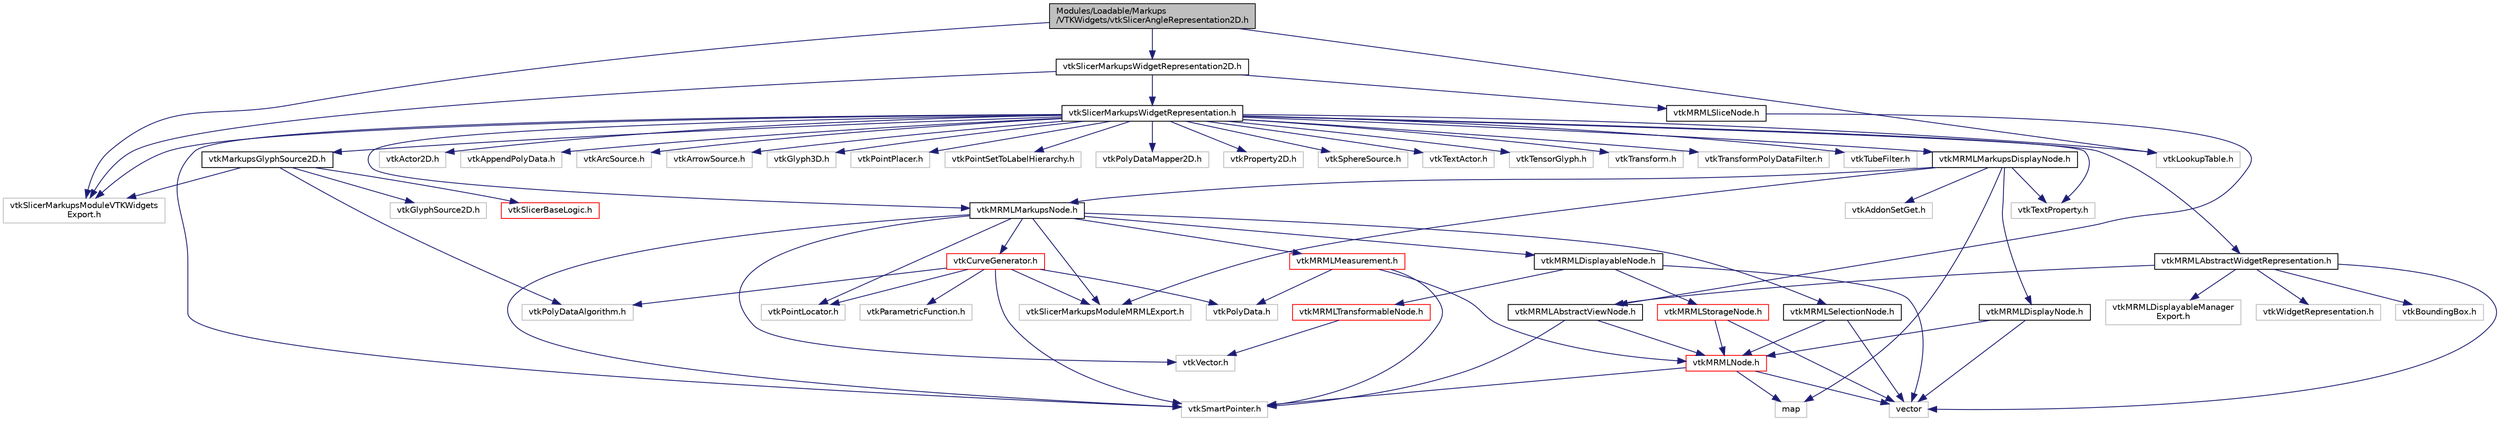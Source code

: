 digraph "Modules/Loadable/Markups/VTKWidgets/vtkSlicerAngleRepresentation2D.h"
{
  bgcolor="transparent";
  edge [fontname="Helvetica",fontsize="10",labelfontname="Helvetica",labelfontsize="10"];
  node [fontname="Helvetica",fontsize="10",shape=record];
  Node0 [label="Modules/Loadable/Markups\l/VTKWidgets/vtkSlicerAngleRepresentation2D.h",height=0.2,width=0.4,color="black", fillcolor="grey75", style="filled", fontcolor="black"];
  Node0 -> Node1 [color="midnightblue",fontsize="10",style="solid",fontname="Helvetica"];
  Node1 [label="vtkSlicerMarkupsModuleVTKWidgets\lExport.h",height=0.2,width=0.4,color="grey75"];
  Node0 -> Node2 [color="midnightblue",fontsize="10",style="solid",fontname="Helvetica"];
  Node2 [label="vtkSlicerMarkupsWidgetRepresentation2D.h",height=0.2,width=0.4,color="black",URL="$vtkSlicerMarkupsWidgetRepresentation2D_8h.html"];
  Node2 -> Node1 [color="midnightblue",fontsize="10",style="solid",fontname="Helvetica"];
  Node2 -> Node3 [color="midnightblue",fontsize="10",style="solid",fontname="Helvetica"];
  Node3 [label="vtkSlicerMarkupsWidgetRepresentation.h",height=0.2,width=0.4,color="black",URL="$vtkSlicerMarkupsWidgetRepresentation_8h.html"];
  Node3 -> Node1 [color="midnightblue",fontsize="10",style="solid",fontname="Helvetica"];
  Node3 -> Node4 [color="midnightblue",fontsize="10",style="solid",fontname="Helvetica"];
  Node4 [label="vtkMRMLAbstractWidgetRepresentation.h",height=0.2,width=0.4,color="black",URL="$vtkMRMLAbstractWidgetRepresentation_8h.html"];
  Node4 -> Node5 [color="midnightblue",fontsize="10",style="solid",fontname="Helvetica"];
  Node5 [label="vtkMRMLDisplayableManager\lExport.h",height=0.2,width=0.4,color="grey75"];
  Node4 -> Node6 [color="midnightblue",fontsize="10",style="solid",fontname="Helvetica"];
  Node6 [label="vtkWidgetRepresentation.h",height=0.2,width=0.4,color="grey75"];
  Node4 -> Node7 [color="midnightblue",fontsize="10",style="solid",fontname="Helvetica"];
  Node7 [label="vtkMRMLAbstractViewNode.h",height=0.2,width=0.4,color="black",URL="$vtkMRMLAbstractViewNode_8h.html"];
  Node7 -> Node8 [color="midnightblue",fontsize="10",style="solid",fontname="Helvetica"];
  Node8 [label="vtkSmartPointer.h",height=0.2,width=0.4,color="grey75"];
  Node7 -> Node9 [color="midnightblue",fontsize="10",style="solid",fontname="Helvetica"];
  Node9 [label="vtkMRMLNode.h",height=0.2,width=0.4,color="red",URL="$vtkMRMLNode_8h.html"];
  Node9 -> Node8 [color="midnightblue",fontsize="10",style="solid",fontname="Helvetica"];
  Node9 -> Node14 [color="midnightblue",fontsize="10",style="solid",fontname="Helvetica"];
  Node14 [label="map",height=0.2,width=0.4,color="grey75"];
  Node9 -> Node24 [color="midnightblue",fontsize="10",style="solid",fontname="Helvetica"];
  Node24 [label="vector",height=0.2,width=0.4,color="grey75"];
  Node4 -> Node24 [color="midnightblue",fontsize="10",style="solid",fontname="Helvetica"];
  Node4 -> Node25 [color="midnightblue",fontsize="10",style="solid",fontname="Helvetica"];
  Node25 [label="vtkBoundingBox.h",height=0.2,width=0.4,color="grey75"];
  Node3 -> Node26 [color="midnightblue",fontsize="10",style="solid",fontname="Helvetica"];
  Node26 [label="vtkMRMLMarkupsDisplayNode.h",height=0.2,width=0.4,color="black",URL="$vtkMRMLMarkupsDisplayNode_8h.html"];
  Node26 -> Node27 [color="midnightblue",fontsize="10",style="solid",fontname="Helvetica"];
  Node27 [label="vtkSlicerMarkupsModuleMRMLExport.h",height=0.2,width=0.4,color="grey75"];
  Node26 -> Node28 [color="midnightblue",fontsize="10",style="solid",fontname="Helvetica"];
  Node28 [label="vtkMRMLDisplayNode.h",height=0.2,width=0.4,color="black",URL="$vtkMRMLDisplayNode_8h.html"];
  Node28 -> Node9 [color="midnightblue",fontsize="10",style="solid",fontname="Helvetica"];
  Node28 -> Node24 [color="midnightblue",fontsize="10",style="solid",fontname="Helvetica"];
  Node26 -> Node29 [color="midnightblue",fontsize="10",style="solid",fontname="Helvetica"];
  Node29 [label="vtkMRMLMarkupsNode.h",height=0.2,width=0.4,color="black",URL="$vtkMRMLMarkupsNode_8h.html"];
  Node29 -> Node30 [color="midnightblue",fontsize="10",style="solid",fontname="Helvetica"];
  Node30 [label="vtkMRMLDisplayableNode.h",height=0.2,width=0.4,color="black",URL="$vtkMRMLDisplayableNode_8h.html"];
  Node30 -> Node31 [color="midnightblue",fontsize="10",style="solid",fontname="Helvetica"];
  Node31 [label="vtkMRMLStorageNode.h",height=0.2,width=0.4,color="red",URL="$vtkMRMLStorageNode_8h.html"];
  Node31 -> Node9 [color="midnightblue",fontsize="10",style="solid",fontname="Helvetica"];
  Node31 -> Node24 [color="midnightblue",fontsize="10",style="solid",fontname="Helvetica"];
  Node30 -> Node33 [color="midnightblue",fontsize="10",style="solid",fontname="Helvetica"];
  Node33 [label="vtkMRMLTransformableNode.h",height=0.2,width=0.4,color="red",URL="$vtkMRMLTransformableNode_8h.html"];
  Node33 -> Node35 [color="midnightblue",fontsize="10",style="solid",fontname="Helvetica"];
  Node35 [label="vtkVector.h",height=0.2,width=0.4,color="grey75"];
  Node30 -> Node24 [color="midnightblue",fontsize="10",style="solid",fontname="Helvetica"];
  Node29 -> Node36 [color="midnightblue",fontsize="10",style="solid",fontname="Helvetica"];
  Node36 [label="vtkCurveGenerator.h",height=0.2,width=0.4,color="red",URL="$vtkCurveGenerator_8h.html"];
  Node36 -> Node37 [color="midnightblue",fontsize="10",style="solid",fontname="Helvetica"];
  Node37 [label="vtkParametricFunction.h",height=0.2,width=0.4,color="grey75"];
  Node36 -> Node38 [color="midnightblue",fontsize="10",style="solid",fontname="Helvetica"];
  Node38 [label="vtkPointLocator.h",height=0.2,width=0.4,color="grey75"];
  Node36 -> Node39 [color="midnightblue",fontsize="10",style="solid",fontname="Helvetica"];
  Node39 [label="vtkPolyData.h",height=0.2,width=0.4,color="grey75"];
  Node36 -> Node40 [color="midnightblue",fontsize="10",style="solid",fontname="Helvetica"];
  Node40 [label="vtkPolyDataAlgorithm.h",height=0.2,width=0.4,color="grey75"];
  Node36 -> Node8 [color="midnightblue",fontsize="10",style="solid",fontname="Helvetica"];
  Node36 -> Node27 [color="midnightblue",fontsize="10",style="solid",fontname="Helvetica"];
  Node29 -> Node42 [color="midnightblue",fontsize="10",style="solid",fontname="Helvetica"];
  Node42 [label="vtkMRMLMeasurement.h",height=0.2,width=0.4,color="red",URL="$vtkMRMLMeasurement_8h.html"];
  Node42 -> Node9 [color="midnightblue",fontsize="10",style="solid",fontname="Helvetica"];
  Node42 -> Node39 [color="midnightblue",fontsize="10",style="solid",fontname="Helvetica"];
  Node42 -> Node8 [color="midnightblue",fontsize="10",style="solid",fontname="Helvetica"];
  Node29 -> Node45 [color="midnightblue",fontsize="10",style="solid",fontname="Helvetica"];
  Node45 [label="vtkMRMLSelectionNode.h",height=0.2,width=0.4,color="black",URL="$vtkMRMLSelectionNode_8h.html"];
  Node45 -> Node9 [color="midnightblue",fontsize="10",style="solid",fontname="Helvetica"];
  Node45 -> Node24 [color="midnightblue",fontsize="10",style="solid",fontname="Helvetica"];
  Node29 -> Node27 [color="midnightblue",fontsize="10",style="solid",fontname="Helvetica"];
  Node29 -> Node38 [color="midnightblue",fontsize="10",style="solid",fontname="Helvetica"];
  Node29 -> Node8 [color="midnightblue",fontsize="10",style="solid",fontname="Helvetica"];
  Node29 -> Node35 [color="midnightblue",fontsize="10",style="solid",fontname="Helvetica"];
  Node26 -> Node46 [color="midnightblue",fontsize="10",style="solid",fontname="Helvetica"];
  Node46 [label="vtkAddonSetGet.h",height=0.2,width=0.4,color="grey75"];
  Node26 -> Node14 [color="midnightblue",fontsize="10",style="solid",fontname="Helvetica"];
  Node26 -> Node47 [color="midnightblue",fontsize="10",style="solid",fontname="Helvetica"];
  Node47 [label="vtkTextProperty.h",height=0.2,width=0.4,color="grey75"];
  Node3 -> Node29 [color="midnightblue",fontsize="10",style="solid",fontname="Helvetica"];
  Node3 -> Node48 [color="midnightblue",fontsize="10",style="solid",fontname="Helvetica"];
  Node48 [label="vtkActor2D.h",height=0.2,width=0.4,color="grey75"];
  Node3 -> Node49 [color="midnightblue",fontsize="10",style="solid",fontname="Helvetica"];
  Node49 [label="vtkAppendPolyData.h",height=0.2,width=0.4,color="grey75"];
  Node3 -> Node50 [color="midnightblue",fontsize="10",style="solid",fontname="Helvetica"];
  Node50 [label="vtkArcSource.h",height=0.2,width=0.4,color="grey75"];
  Node3 -> Node51 [color="midnightblue",fontsize="10",style="solid",fontname="Helvetica"];
  Node51 [label="vtkArrowSource.h",height=0.2,width=0.4,color="grey75"];
  Node3 -> Node52 [color="midnightblue",fontsize="10",style="solid",fontname="Helvetica"];
  Node52 [label="vtkGlyph3D.h",height=0.2,width=0.4,color="grey75"];
  Node3 -> Node53 [color="midnightblue",fontsize="10",style="solid",fontname="Helvetica"];
  Node53 [label="vtkLookupTable.h",height=0.2,width=0.4,color="grey75"];
  Node3 -> Node54 [color="midnightblue",fontsize="10",style="solid",fontname="Helvetica"];
  Node54 [label="vtkMarkupsGlyphSource2D.h",height=0.2,width=0.4,color="black",URL="$vtkMarkupsGlyphSource2D_8h.html"];
  Node54 -> Node1 [color="midnightblue",fontsize="10",style="solid",fontname="Helvetica"];
  Node54 -> Node55 [color="midnightblue",fontsize="10",style="solid",fontname="Helvetica"];
  Node55 [label="vtkSlicerBaseLogic.h",height=0.2,width=0.4,color="red",URL="$vtkSlicerBaseLogic_8h.html"];
  Node54 -> Node57 [color="midnightblue",fontsize="10",style="solid",fontname="Helvetica"];
  Node57 [label="vtkGlyphSource2D.h",height=0.2,width=0.4,color="grey75"];
  Node54 -> Node40 [color="midnightblue",fontsize="10",style="solid",fontname="Helvetica"];
  Node3 -> Node58 [color="midnightblue",fontsize="10",style="solid",fontname="Helvetica"];
  Node58 [label="vtkPointPlacer.h",height=0.2,width=0.4,color="grey75"];
  Node3 -> Node59 [color="midnightblue",fontsize="10",style="solid",fontname="Helvetica"];
  Node59 [label="vtkPointSetToLabelHierarchy.h",height=0.2,width=0.4,color="grey75"];
  Node3 -> Node60 [color="midnightblue",fontsize="10",style="solid",fontname="Helvetica"];
  Node60 [label="vtkPolyDataMapper2D.h",height=0.2,width=0.4,color="grey75"];
  Node3 -> Node61 [color="midnightblue",fontsize="10",style="solid",fontname="Helvetica"];
  Node61 [label="vtkProperty2D.h",height=0.2,width=0.4,color="grey75"];
  Node3 -> Node8 [color="midnightblue",fontsize="10",style="solid",fontname="Helvetica"];
  Node3 -> Node62 [color="midnightblue",fontsize="10",style="solid",fontname="Helvetica"];
  Node62 [label="vtkSphereSource.h",height=0.2,width=0.4,color="grey75"];
  Node3 -> Node63 [color="midnightblue",fontsize="10",style="solid",fontname="Helvetica"];
  Node63 [label="vtkTextActor.h",height=0.2,width=0.4,color="grey75"];
  Node3 -> Node47 [color="midnightblue",fontsize="10",style="solid",fontname="Helvetica"];
  Node3 -> Node64 [color="midnightblue",fontsize="10",style="solid",fontname="Helvetica"];
  Node64 [label="vtkTensorGlyph.h",height=0.2,width=0.4,color="grey75"];
  Node3 -> Node65 [color="midnightblue",fontsize="10",style="solid",fontname="Helvetica"];
  Node65 [label="vtkTransform.h",height=0.2,width=0.4,color="grey75"];
  Node3 -> Node66 [color="midnightblue",fontsize="10",style="solid",fontname="Helvetica"];
  Node66 [label="vtkTransformPolyDataFilter.h",height=0.2,width=0.4,color="grey75"];
  Node3 -> Node67 [color="midnightblue",fontsize="10",style="solid",fontname="Helvetica"];
  Node67 [label="vtkTubeFilter.h",height=0.2,width=0.4,color="grey75"];
  Node2 -> Node68 [color="midnightblue",fontsize="10",style="solid",fontname="Helvetica"];
  Node68 [label="vtkMRMLSliceNode.h",height=0.2,width=0.4,color="black",URL="$vtkMRMLSliceNode_8h.html"];
  Node68 -> Node7 [color="midnightblue",fontsize="10",style="solid",fontname="Helvetica"];
  Node0 -> Node53 [color="midnightblue",fontsize="10",style="solid",fontname="Helvetica"];
}
